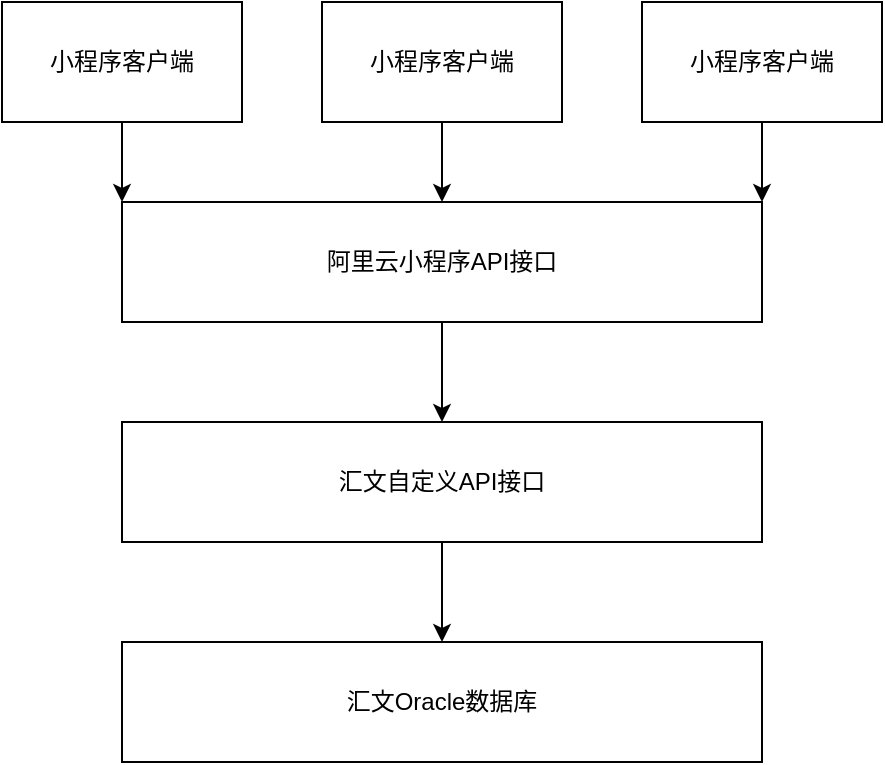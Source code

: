 <mxfile version="14.8.5" type="github"><diagram id="9CV8pe5Gv0i_9UArd_ZQ" name="第 1 页"><mxGraphModel dx="2254" dy="867" grid="0" gridSize="10" guides="1" tooltips="1" connect="1" arrows="1" fold="1" page="1" pageScale="1" pageWidth="827" pageHeight="2069" math="0" shadow="0"><root><mxCell id="0"/><mxCell id="1" parent="0"/><mxCell id="8pyxHYgI7_DGnX8EjgFn-7" value="" style="edgeStyle=orthogonalEdgeStyle;rounded=0;orthogonalLoop=1;jettySize=auto;html=1;exitX=0.5;exitY=1;exitDx=0;exitDy=0;" edge="1" parent="1" source="8pyxHYgI7_DGnX8EjgFn-3" target="8pyxHYgI7_DGnX8EjgFn-5"><mxGeometry relative="1" as="geometry"><Array as="points"><mxPoint x="440" y="210"/><mxPoint x="440" y="210"/></Array></mxGeometry></mxCell><mxCell id="8pyxHYgI7_DGnX8EjgFn-1" value="小程序客户端" style="rounded=0;whiteSpace=wrap;html=1;" vertex="1" parent="1"><mxGeometry x="220" y="140" width="120" height="60" as="geometry"/></mxCell><mxCell id="8pyxHYgI7_DGnX8EjgFn-3" value="小程序客户端" style="rounded=0;whiteSpace=wrap;html=1;" vertex="1" parent="1"><mxGeometry x="380" y="140" width="120" height="60" as="geometry"/></mxCell><mxCell id="8pyxHYgI7_DGnX8EjgFn-4" value="小程序客户端" style="rounded=0;whiteSpace=wrap;html=1;" vertex="1" parent="1"><mxGeometry x="540" y="140" width="120" height="60" as="geometry"/></mxCell><mxCell id="8pyxHYgI7_DGnX8EjgFn-5" value="阿里云小程序API接口" style="rounded=0;whiteSpace=wrap;html=1;" vertex="1" parent="1"><mxGeometry x="280" y="240" width="320" height="60" as="geometry"/></mxCell><mxCell id="8pyxHYgI7_DGnX8EjgFn-6" value="" style="endArrow=classic;html=1;exitX=0.5;exitY=1;exitDx=0;exitDy=0;entryX=0;entryY=0;entryDx=0;entryDy=0;" edge="1" parent="1" source="8pyxHYgI7_DGnX8EjgFn-1" target="8pyxHYgI7_DGnX8EjgFn-5"><mxGeometry width="50" height="50" relative="1" as="geometry"><mxPoint x="150" y="310" as="sourcePoint"/><mxPoint x="200" y="260" as="targetPoint"/></mxGeometry></mxCell><mxCell id="8pyxHYgI7_DGnX8EjgFn-8" value="" style="edgeStyle=orthogonalEdgeStyle;rounded=0;orthogonalLoop=1;jettySize=auto;html=1;exitX=0.5;exitY=1;exitDx=0;exitDy=0;entryX=1;entryY=0;entryDx=0;entryDy=0;" edge="1" parent="1" source="8pyxHYgI7_DGnX8EjgFn-4" target="8pyxHYgI7_DGnX8EjgFn-5"><mxGeometry relative="1" as="geometry"><mxPoint x="450" y="210" as="sourcePoint"/><mxPoint x="450" y="250" as="targetPoint"/><Array as="points"><mxPoint x="600" y="220"/><mxPoint x="600" y="220"/></Array></mxGeometry></mxCell><mxCell id="8pyxHYgI7_DGnX8EjgFn-9" value="汇文自定义API接口" style="rounded=0;whiteSpace=wrap;html=1;" vertex="1" parent="1"><mxGeometry x="280" y="350" width="320" height="60" as="geometry"/></mxCell><mxCell id="8pyxHYgI7_DGnX8EjgFn-12" value="" style="endArrow=classic;html=1;exitX=0.5;exitY=1;exitDx=0;exitDy=0;" edge="1" parent="1" source="8pyxHYgI7_DGnX8EjgFn-5"><mxGeometry width="50" height="50" relative="1" as="geometry"><mxPoint x="390" y="470" as="sourcePoint"/><mxPoint x="440" y="350" as="targetPoint"/></mxGeometry></mxCell><mxCell id="8pyxHYgI7_DGnX8EjgFn-13" value="汇文Oracle数据库" style="rounded=0;whiteSpace=wrap;html=1;" vertex="1" parent="1"><mxGeometry x="280" y="460" width="320" height="60" as="geometry"/></mxCell><mxCell id="8pyxHYgI7_DGnX8EjgFn-14" value="" style="endArrow=classic;html=1;exitX=0.5;exitY=1;exitDx=0;exitDy=0;entryX=0.5;entryY=0;entryDx=0;entryDy=0;" edge="1" parent="1" source="8pyxHYgI7_DGnX8EjgFn-9" target="8pyxHYgI7_DGnX8EjgFn-13"><mxGeometry width="50" height="50" relative="1" as="geometry"><mxPoint x="410" y="690" as="sourcePoint"/><mxPoint x="460" y="640" as="targetPoint"/></mxGeometry></mxCell></root></mxGraphModel></diagram></mxfile>